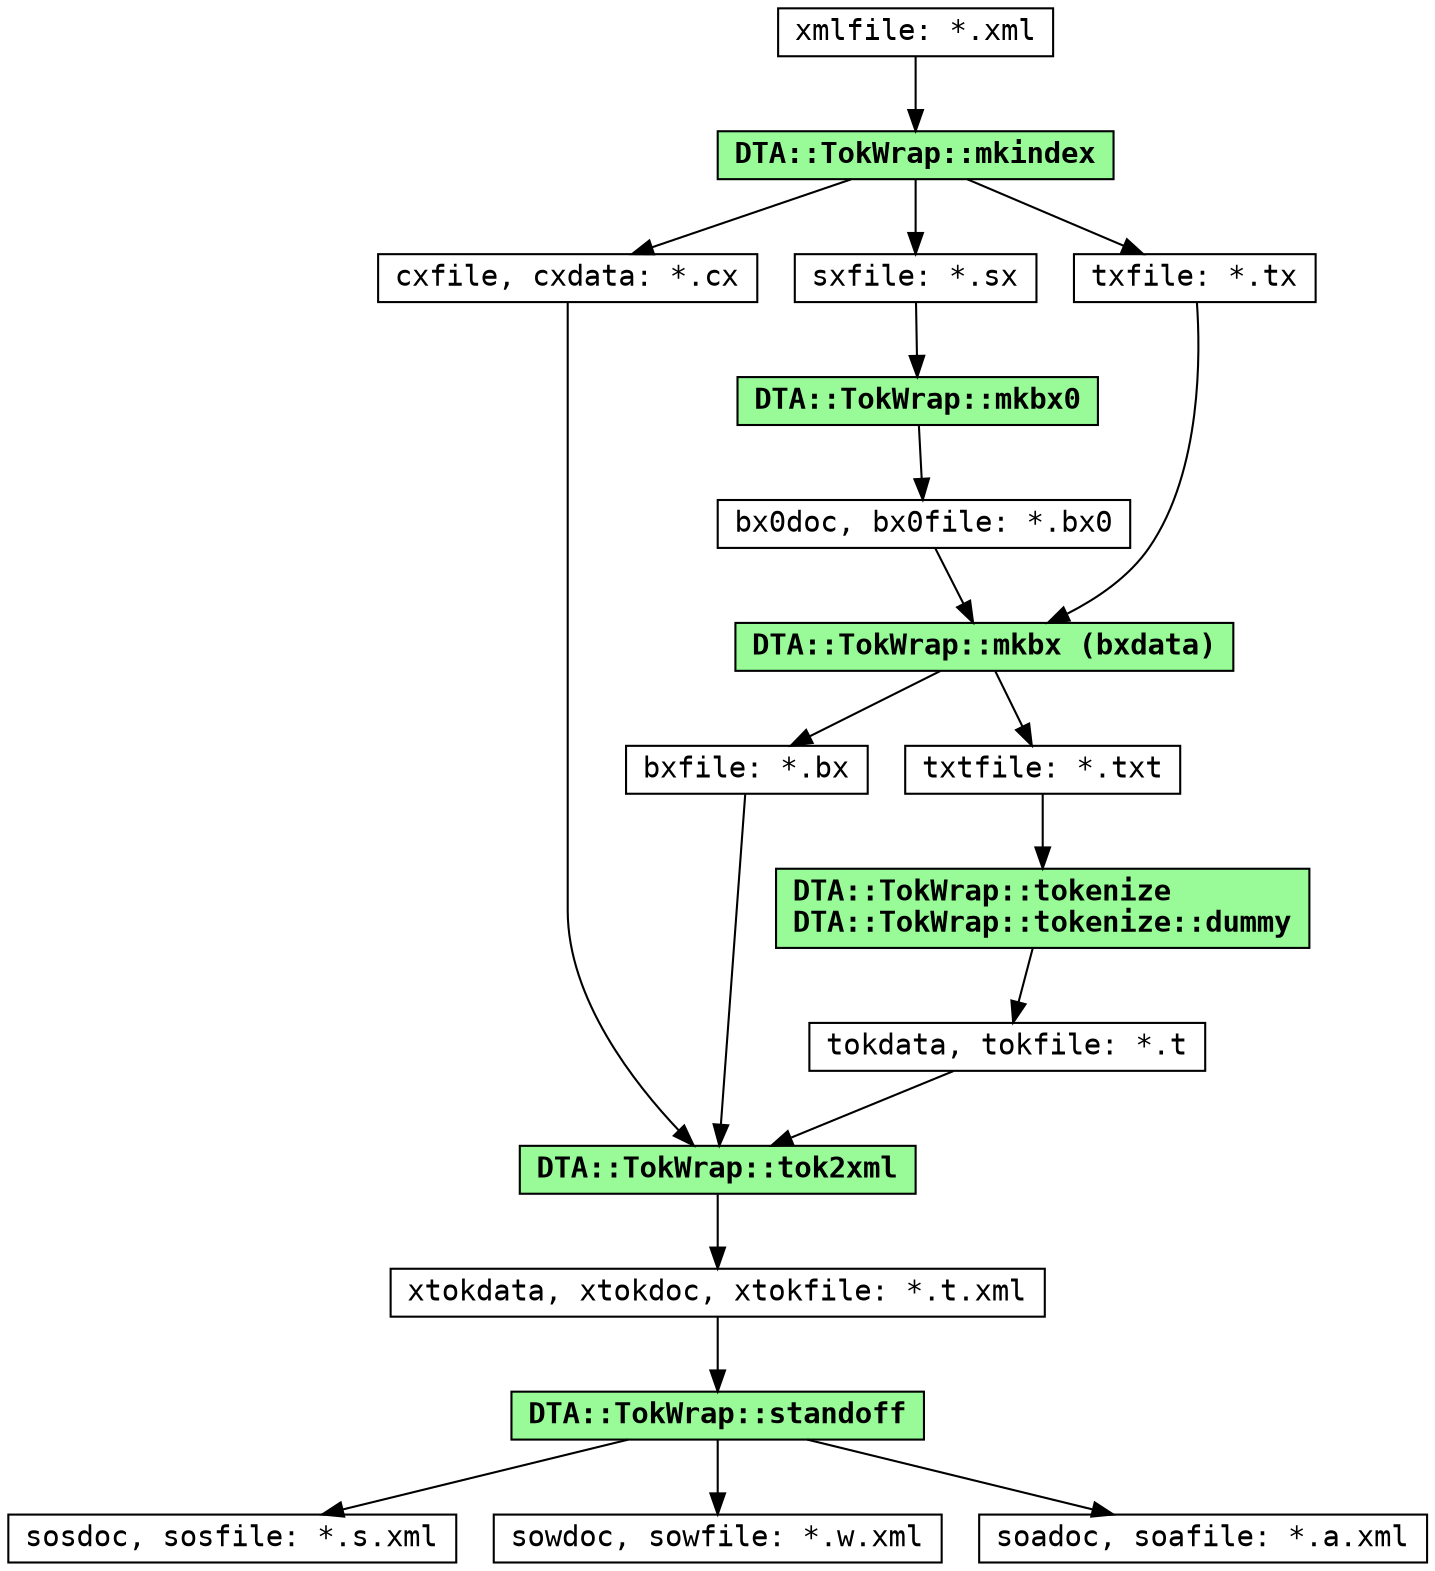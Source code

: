 /* -*- Mode: C -*- */
digraph dataflow {
  node [shape=rectangle,height=0.25,fontname="Courier"];
  edge [decorate=0,fontname="Courier"];

  xml [label="xmlfile: *.xml"];

  mkindex [label="DTA::TokWrap::mkindex",shape=rectangle,style=filled,fillcolor=PaleGreen,fontname="Courier-Bold"];
  xml -> mkindex;

  cx [label="cxfile, cxdata: *.cx"];
  sx [label="sxfile: *.sx"];
  tx [label="txfile: *.tx"];
  mkindex -> cx;
  mkindex -> sx;
  mkindex -> tx;
  {rank=same; cx sx tx}

  bx0 [label="bx0doc, bx0file: *.bx0"];
  mkbx0 [label="DTA::TokWrap::mkbx0",shape=rectangle,style=filled,fillcolor=PaleGreen,fontname="Courier-Bold"];
  sx -> mkbx0;
  mkbx0 -> bx0;


  bx [label="bxfile: *.bx"];
  mkbx [label="DTA::TokWrap::mkbx (bxdata)",shape=rectangle,style=filled,fillcolor=PaleGreen,fontname="Courier-Bold"];
  bx0 -> mkbx;
  tx -> mkbx;
  mkbx -> bx;

  txt [label="txtfile: *.txt"];
  {rank=same; bx txt}
  mkbx -> txt;

  tok [label="tokdata, tokfile: *.t"];
  tokenize [label="DTA::TokWrap::tokenize\lDTA::TokWrap::tokenize::dummy",shape=rectangle,style=filled,fillcolor=PaleGreen,fontname="Courier-Bold",justify="left"];
  txt -> tokenize;
  tokenize -> tok;

  tokxml [label="xtokdata, xtokdoc, xtokfile: *.t.xml"];
  tok2xml [label="DTA::TokWrap::tok2xml",shape=rectangle,style=filled,fillcolor=PaleGreen,fontname="Courier-Bold"];
  tok -> tok2xml;
  bx  -> tok2xml;
  cx  -> tok2xml;
  tok2xml -> tokxml;

  standoff [label="DTA::TokWrap::standoff",shape=rectangle,style=filled,fillcolor=PaleGreen,fontname="Courier-Bold"];
  tokxml -> standoff;

  sos [label="sosdoc, sosfile: *.s.xml"];
  standoff -> sos;

  sow [label="sowdoc, sowfile: *.w.xml"];
  standoff -> sow;

  soa [label="soadoc, soafile: *.a.xml"];
  standoff -> soa;
}
